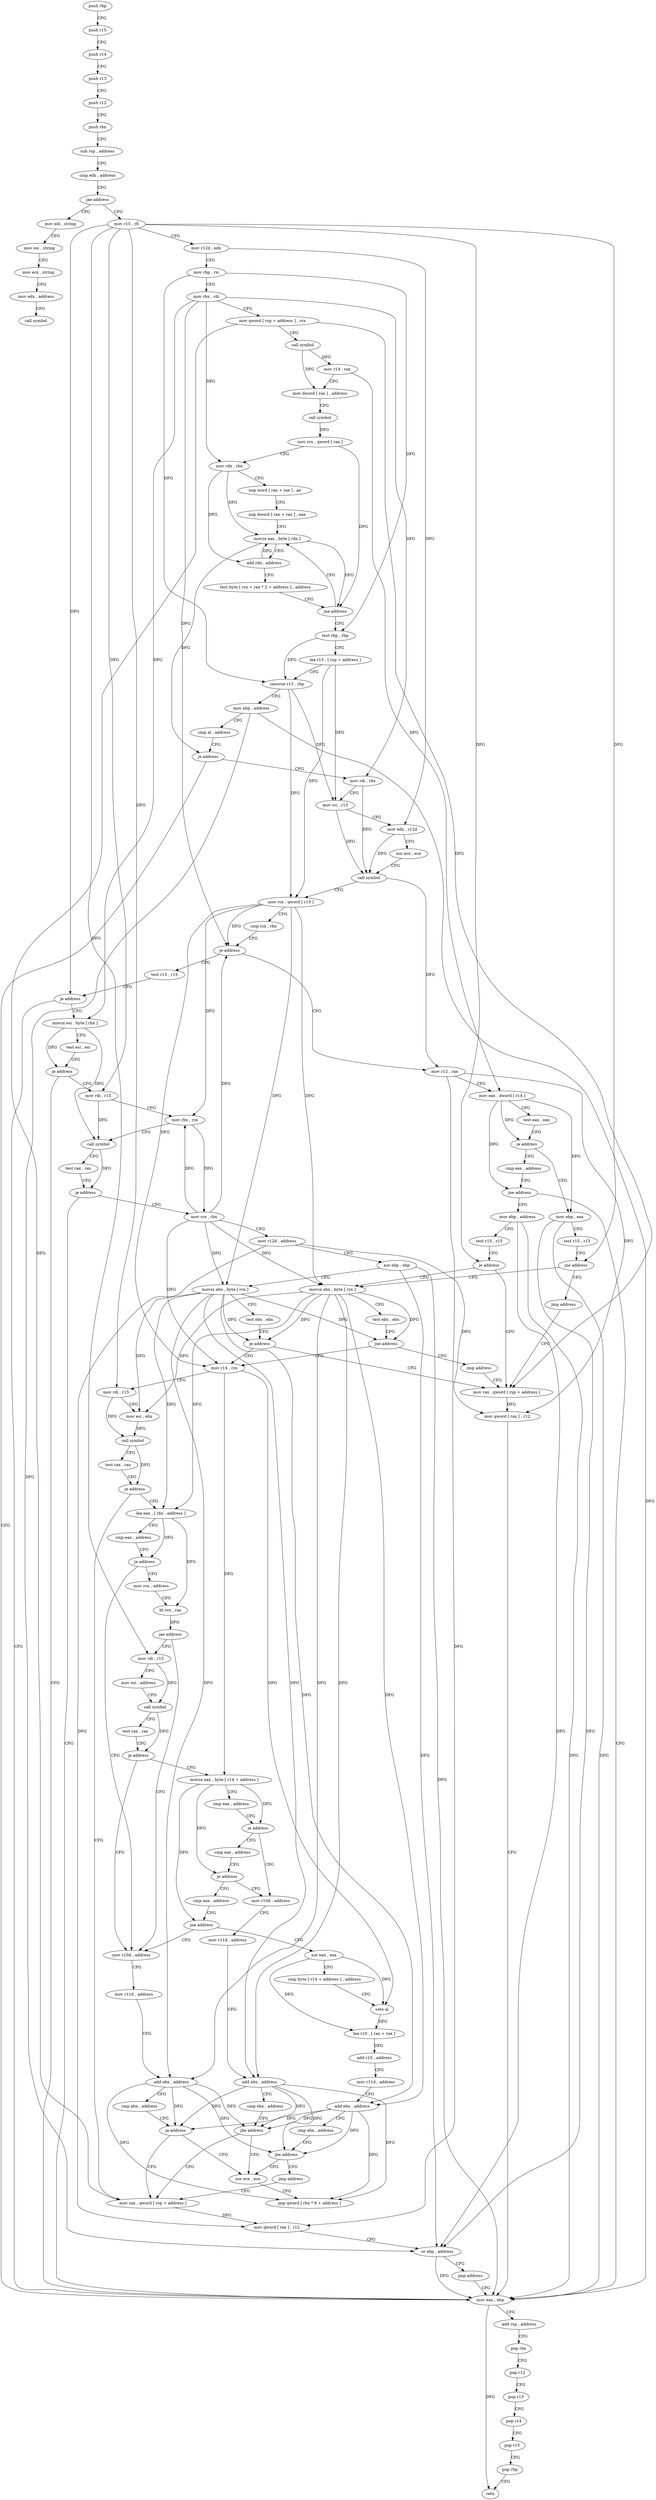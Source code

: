 digraph "func" {
"4411088" [label = "push rbp" ]
"4411089" [label = "push r15" ]
"4411091" [label = "push r14" ]
"4411093" [label = "push r13" ]
"4411095" [label = "push r12" ]
"4411097" [label = "push rbx" ]
"4411098" [label = "sub rsp , address" ]
"4411102" [label = "cmp edx , address" ]
"4411105" [label = "jae address" ]
"4412522" [label = "mov edi , string" ]
"4411111" [label = "mov r15 , r8" ]
"4412527" [label = "mov esi , string" ]
"4412532" [label = "mov ecx , string" ]
"4412537" [label = "mov edx , address" ]
"4412542" [label = "call symbol" ]
"4411114" [label = "mov r12d , edx" ]
"4411117" [label = "mov rbp , rsi" ]
"4411120" [label = "mov rbx , rdi" ]
"4411123" [label = "mov qword [ rsp + address ] , rcx" ]
"4411128" [label = "call symbol" ]
"4411133" [label = "mov r14 , rax" ]
"4411136" [label = "mov dword [ rax ] , address" ]
"4411142" [label = "call symbol" ]
"4411147" [label = "mov rcx , qword [ rax ]" ]
"4411150" [label = "mov rdx , rbx" ]
"4411153" [label = "nop word [ rax + rax ] , ax" ]
"4411163" [label = "nop dword [ rax + rax ] , eax" ]
"4411168" [label = "movzx eax , byte [ rdx ]" ]
"4411171" [label = "add rdx , address" ]
"4411175" [label = "test byte [ rcx + rax * 2 + address ] , address" ]
"4411180" [label = "jne address" ]
"4411182" [label = "test rbp , rbp" ]
"4411185" [label = "lea r13 , [ rsp + address ]" ]
"4411190" [label = "cmovne r13 , rbp" ]
"4411194" [label = "mov ebp , address" ]
"4411199" [label = "cmp al , address" ]
"4411201" [label = "je address" ]
"4412442" [label = "mov eax , ebp" ]
"4411207" [label = "mov rdi , rbx" ]
"4412444" [label = "add rsp , address" ]
"4412448" [label = "pop rbx" ]
"4412449" [label = "pop r12" ]
"4412451" [label = "pop r13" ]
"4412453" [label = "pop r14" ]
"4412455" [label = "pop r15" ]
"4412457" [label = "pop rbp" ]
"4412458" [label = "retn" ]
"4411210" [label = "mov rsi , r13" ]
"4411213" [label = "mov edx , r12d" ]
"4411216" [label = "xor ecx , ecx" ]
"4411218" [label = "call symbol" ]
"4411223" [label = "mov rcx , qword [ r13 ]" ]
"4411227" [label = "cmp rcx , rbx" ]
"4411230" [label = "je address" ]
"4411281" [label = "test r15 , r15" ]
"4411232" [label = "mov r12 , rax" ]
"4411284" [label = "je address" ]
"4411290" [label = "movsx esi , byte [ rbx ]" ]
"4411235" [label = "mov eax , dword [ r14 ]" ]
"4411238" [label = "test eax , eax" ]
"4411240" [label = "je address" ]
"4411472" [label = "mov ebp , eax" ]
"4411246" [label = "cmp eax , address" ]
"4411293" [label = "test esi , esi" ]
"4411295" [label = "je address" ]
"4411301" [label = "mov rdi , r15" ]
"4411474" [label = "test r15 , r15" ]
"4411477" [label = "jne address" ]
"4411269" [label = "movsx ebx , byte [ rcx ]" ]
"4411483" [label = "jmp address" ]
"4411249" [label = "jne address" ]
"4411255" [label = "mov ebp , address" ]
"4411304" [label = "mov rbx , rcx" ]
"4411307" [label = "call symbol" ]
"4411312" [label = "test rax , rax" ]
"4411315" [label = "je address" ]
"4411321" [label = "mov rcx , rbx" ]
"4411272" [label = "test ebx , ebx" ]
"4411274" [label = "jne address" ]
"4411343" [label = "mov r14 , rcx" ]
"4411276" [label = "jmp address" ]
"4412434" [label = "mov rax , qword [ rsp + address ]" ]
"4411260" [label = "test r15 , r15" ]
"4411263" [label = "je address" ]
"4411324" [label = "mov r12d , address" ]
"4411330" [label = "xor ebp , ebp" ]
"4411332" [label = "movsx ebx , byte [ rcx ]" ]
"4411335" [label = "test ebx , ebx" ]
"4411337" [label = "je address" ]
"4411346" [label = "mov rdi , r15" ]
"4411349" [label = "mov esi , ebx" ]
"4411351" [label = "call symbol" ]
"4411356" [label = "test rax , rax" ]
"4411359" [label = "je address" ]
"4411611" [label = "mov rax , qword [ rsp + address ]" ]
"4411365" [label = "lea eax , [ rbx - address ]" ]
"4412439" [label = "mov qword [ rax ] , r12" ]
"4411616" [label = "mov qword [ rax ] , r12" ]
"4411619" [label = "or ebp , address" ]
"4411622" [label = "jmp address" ]
"4411368" [label = "cmp eax , address" ]
"4411371" [label = "ja address" ]
"4411488" [label = "mov r10d , address" ]
"4411373" [label = "mov rcx , address" ]
"4411494" [label = "mov r11d , address" ]
"4411500" [label = "add ebx , address" ]
"4411503" [label = "cmp ebx , address" ]
"4411506" [label = "ja address" ]
"4411508" [label = "xor ecx , ecx" ]
"4411383" [label = "bt rcx , rax" ]
"4411387" [label = "jae address" ]
"4411389" [label = "mov rdi , r15" ]
"4411510" [label = "jmp qword [ rbx * 8 + address ]" ]
"4411392" [label = "mov esi , address" ]
"4411397" [label = "call symbol" ]
"4411402" [label = "test rax , rax" ]
"4411405" [label = "je address" ]
"4411407" [label = "movsx eax , byte [ r14 + address ]" ]
"4411412" [label = "cmp eax , address" ]
"4411415" [label = "je address" ]
"4411591" [label = "mov r10d , address" ]
"4411421" [label = "cmp eax , address" ]
"4411597" [label = "mov r11d , address" ]
"4411603" [label = "add ebx , address" ]
"4411606" [label = "cmp ebx , address" ]
"4411609" [label = "jbe address" ]
"4411424" [label = "je address" ]
"4411430" [label = "cmp eax , address" ]
"4411433" [label = "jne address" ]
"4411435" [label = "xor eax , eax" ]
"4411437" [label = "cmp byte [ r14 + address ] , address" ]
"4411442" [label = "sete al" ]
"4411445" [label = "lea r10 , [ rax + rax ]" ]
"4411449" [label = "add r10 , address" ]
"4411453" [label = "mov r11d , address" ]
"4411459" [label = "add ebx , address" ]
"4411462" [label = "cmp ebx , address" ]
"4411465" [label = "jbe address" ]
"4411467" [label = "jmp address" ]
"4411088" -> "4411089" [ label = "CFG" ]
"4411089" -> "4411091" [ label = "CFG" ]
"4411091" -> "4411093" [ label = "CFG" ]
"4411093" -> "4411095" [ label = "CFG" ]
"4411095" -> "4411097" [ label = "CFG" ]
"4411097" -> "4411098" [ label = "CFG" ]
"4411098" -> "4411102" [ label = "CFG" ]
"4411102" -> "4411105" [ label = "CFG" ]
"4411105" -> "4412522" [ label = "CFG" ]
"4411105" -> "4411111" [ label = "CFG" ]
"4412522" -> "4412527" [ label = "CFG" ]
"4411111" -> "4411114" [ label = "CFG" ]
"4411111" -> "4411284" [ label = "DFG" ]
"4411111" -> "4411477" [ label = "DFG" ]
"4411111" -> "4411301" [ label = "DFG" ]
"4411111" -> "4411263" [ label = "DFG" ]
"4411111" -> "4411346" [ label = "DFG" ]
"4411111" -> "4411389" [ label = "DFG" ]
"4412527" -> "4412532" [ label = "CFG" ]
"4412532" -> "4412537" [ label = "CFG" ]
"4412537" -> "4412542" [ label = "CFG" ]
"4411114" -> "4411117" [ label = "CFG" ]
"4411114" -> "4411213" [ label = "DFG" ]
"4411117" -> "4411120" [ label = "CFG" ]
"4411117" -> "4411182" [ label = "DFG" ]
"4411117" -> "4411190" [ label = "DFG" ]
"4411120" -> "4411123" [ label = "CFG" ]
"4411120" -> "4411150" [ label = "DFG" ]
"4411120" -> "4411207" [ label = "DFG" ]
"4411120" -> "4411230" [ label = "DFG" ]
"4411120" -> "4411290" [ label = "DFG" ]
"4411123" -> "4411128" [ label = "CFG" ]
"4411123" -> "4412434" [ label = "DFG" ]
"4411123" -> "4411611" [ label = "DFG" ]
"4411128" -> "4411133" [ label = "DFG" ]
"4411128" -> "4411136" [ label = "DFG" ]
"4411133" -> "4411136" [ label = "CFG" ]
"4411133" -> "4411235" [ label = "DFG" ]
"4411136" -> "4411142" [ label = "CFG" ]
"4411142" -> "4411147" [ label = "DFG" ]
"4411147" -> "4411150" [ label = "CFG" ]
"4411147" -> "4411180" [ label = "DFG" ]
"4411150" -> "4411153" [ label = "CFG" ]
"4411150" -> "4411168" [ label = "DFG" ]
"4411150" -> "4411171" [ label = "DFG" ]
"4411153" -> "4411163" [ label = "CFG" ]
"4411163" -> "4411168" [ label = "CFG" ]
"4411168" -> "4411171" [ label = "CFG" ]
"4411168" -> "4411180" [ label = "DFG" ]
"4411168" -> "4411201" [ label = "DFG" ]
"4411171" -> "4411175" [ label = "CFG" ]
"4411171" -> "4411168" [ label = "DFG" ]
"4411175" -> "4411180" [ label = "CFG" ]
"4411180" -> "4411168" [ label = "CFG" ]
"4411180" -> "4411182" [ label = "CFG" ]
"4411182" -> "4411185" [ label = "CFG" ]
"4411182" -> "4411190" [ label = "DFG" ]
"4411185" -> "4411190" [ label = "CFG" ]
"4411185" -> "4411210" [ label = "DFG" ]
"4411185" -> "4411223" [ label = "DFG" ]
"4411190" -> "4411194" [ label = "CFG" ]
"4411190" -> "4411210" [ label = "DFG" ]
"4411190" -> "4411223" [ label = "DFG" ]
"4411194" -> "4411199" [ label = "CFG" ]
"4411194" -> "4412442" [ label = "DFG" ]
"4411194" -> "4411619" [ label = "DFG" ]
"4411199" -> "4411201" [ label = "CFG" ]
"4411201" -> "4412442" [ label = "CFG" ]
"4411201" -> "4411207" [ label = "CFG" ]
"4412442" -> "4412444" [ label = "CFG" ]
"4412442" -> "4412458" [ label = "DFG" ]
"4411207" -> "4411210" [ label = "CFG" ]
"4411207" -> "4411218" [ label = "DFG" ]
"4412444" -> "4412448" [ label = "CFG" ]
"4412448" -> "4412449" [ label = "CFG" ]
"4412449" -> "4412451" [ label = "CFG" ]
"4412451" -> "4412453" [ label = "CFG" ]
"4412453" -> "4412455" [ label = "CFG" ]
"4412455" -> "4412457" [ label = "CFG" ]
"4412457" -> "4412458" [ label = "CFG" ]
"4411210" -> "4411213" [ label = "CFG" ]
"4411210" -> "4411218" [ label = "DFG" ]
"4411213" -> "4411216" [ label = "CFG" ]
"4411213" -> "4411218" [ label = "DFG" ]
"4411216" -> "4411218" [ label = "CFG" ]
"4411218" -> "4411223" [ label = "CFG" ]
"4411218" -> "4411232" [ label = "DFG" ]
"4411223" -> "4411227" [ label = "CFG" ]
"4411223" -> "4411230" [ label = "DFG" ]
"4411223" -> "4411304" [ label = "DFG" ]
"4411223" -> "4411269" [ label = "DFG" ]
"4411223" -> "4411332" [ label = "DFG" ]
"4411223" -> "4411343" [ label = "DFG" ]
"4411227" -> "4411230" [ label = "CFG" ]
"4411230" -> "4411281" [ label = "CFG" ]
"4411230" -> "4411232" [ label = "CFG" ]
"4411281" -> "4411284" [ label = "CFG" ]
"4411232" -> "4411235" [ label = "CFG" ]
"4411232" -> "4412439" [ label = "DFG" ]
"4411232" -> "4411616" [ label = "DFG" ]
"4411284" -> "4412442" [ label = "CFG" ]
"4411284" -> "4411290" [ label = "CFG" ]
"4411290" -> "4411293" [ label = "CFG" ]
"4411290" -> "4411295" [ label = "DFG" ]
"4411290" -> "4411307" [ label = "DFG" ]
"4411235" -> "4411238" [ label = "CFG" ]
"4411235" -> "4411240" [ label = "DFG" ]
"4411235" -> "4411472" [ label = "DFG" ]
"4411235" -> "4411249" [ label = "DFG" ]
"4411238" -> "4411240" [ label = "CFG" ]
"4411240" -> "4411472" [ label = "CFG" ]
"4411240" -> "4411246" [ label = "CFG" ]
"4411472" -> "4411474" [ label = "CFG" ]
"4411472" -> "4412442" [ label = "DFG" ]
"4411472" -> "4411619" [ label = "DFG" ]
"4411246" -> "4411249" [ label = "CFG" ]
"4411293" -> "4411295" [ label = "CFG" ]
"4411295" -> "4412442" [ label = "CFG" ]
"4411295" -> "4411301" [ label = "CFG" ]
"4411301" -> "4411304" [ label = "CFG" ]
"4411301" -> "4411307" [ label = "DFG" ]
"4411474" -> "4411477" [ label = "CFG" ]
"4411477" -> "4411269" [ label = "CFG" ]
"4411477" -> "4411483" [ label = "CFG" ]
"4411269" -> "4411272" [ label = "CFG" ]
"4411269" -> "4411274" [ label = "DFG" ]
"4411269" -> "4411337" [ label = "DFG" ]
"4411269" -> "4411349" [ label = "DFG" ]
"4411269" -> "4411365" [ label = "DFG" ]
"4411269" -> "4411500" [ label = "DFG" ]
"4411269" -> "4411603" [ label = "DFG" ]
"4411269" -> "4411459" [ label = "DFG" ]
"4411483" -> "4412434" [ label = "CFG" ]
"4411249" -> "4412442" [ label = "CFG" ]
"4411249" -> "4411255" [ label = "CFG" ]
"4411255" -> "4411260" [ label = "CFG" ]
"4411255" -> "4412442" [ label = "DFG" ]
"4411255" -> "4411619" [ label = "DFG" ]
"4411304" -> "4411307" [ label = "CFG" ]
"4411304" -> "4411321" [ label = "DFG" ]
"4411307" -> "4411312" [ label = "CFG" ]
"4411307" -> "4411315" [ label = "DFG" ]
"4411312" -> "4411315" [ label = "CFG" ]
"4411315" -> "4412442" [ label = "CFG" ]
"4411315" -> "4411321" [ label = "CFG" ]
"4411321" -> "4411324" [ label = "CFG" ]
"4411321" -> "4411304" [ label = "DFG" ]
"4411321" -> "4411269" [ label = "DFG" ]
"4411321" -> "4411230" [ label = "DFG" ]
"4411321" -> "4411332" [ label = "DFG" ]
"4411321" -> "4411343" [ label = "DFG" ]
"4411272" -> "4411274" [ label = "CFG" ]
"4411274" -> "4411343" [ label = "CFG" ]
"4411274" -> "4411276" [ label = "CFG" ]
"4411343" -> "4411346" [ label = "CFG" ]
"4411343" -> "4411407" [ label = "DFG" ]
"4411343" -> "4411442" [ label = "DFG" ]
"4411276" -> "4412434" [ label = "CFG" ]
"4412434" -> "4412439" [ label = "DFG" ]
"4411260" -> "4411263" [ label = "CFG" ]
"4411263" -> "4412434" [ label = "CFG" ]
"4411263" -> "4411269" [ label = "CFG" ]
"4411324" -> "4411330" [ label = "CFG" ]
"4411324" -> "4412439" [ label = "DFG" ]
"4411324" -> "4411616" [ label = "DFG" ]
"4411330" -> "4411332" [ label = "CFG" ]
"4411330" -> "4412442" [ label = "DFG" ]
"4411330" -> "4411619" [ label = "DFG" ]
"4411332" -> "4411335" [ label = "CFG" ]
"4411332" -> "4411274" [ label = "DFG" ]
"4411332" -> "4411337" [ label = "DFG" ]
"4411332" -> "4411349" [ label = "DFG" ]
"4411332" -> "4411365" [ label = "DFG" ]
"4411332" -> "4411500" [ label = "DFG" ]
"4411332" -> "4411603" [ label = "DFG" ]
"4411332" -> "4411459" [ label = "DFG" ]
"4411335" -> "4411337" [ label = "CFG" ]
"4411337" -> "4412434" [ label = "CFG" ]
"4411337" -> "4411343" [ label = "CFG" ]
"4411346" -> "4411349" [ label = "CFG" ]
"4411346" -> "4411351" [ label = "DFG" ]
"4411349" -> "4411351" [ label = "DFG" ]
"4411351" -> "4411356" [ label = "CFG" ]
"4411351" -> "4411359" [ label = "DFG" ]
"4411356" -> "4411359" [ label = "CFG" ]
"4411359" -> "4411611" [ label = "CFG" ]
"4411359" -> "4411365" [ label = "CFG" ]
"4411611" -> "4411616" [ label = "DFG" ]
"4411365" -> "4411368" [ label = "CFG" ]
"4411365" -> "4411371" [ label = "DFG" ]
"4411365" -> "4411383" [ label = "DFG" ]
"4412439" -> "4412442" [ label = "CFG" ]
"4411616" -> "4411619" [ label = "CFG" ]
"4411619" -> "4411622" [ label = "CFG" ]
"4411619" -> "4412442" [ label = "DFG" ]
"4411622" -> "4412442" [ label = "CFG" ]
"4411368" -> "4411371" [ label = "CFG" ]
"4411371" -> "4411488" [ label = "CFG" ]
"4411371" -> "4411373" [ label = "CFG" ]
"4411488" -> "4411494" [ label = "CFG" ]
"4411373" -> "4411383" [ label = "CFG" ]
"4411494" -> "4411500" [ label = "CFG" ]
"4411500" -> "4411503" [ label = "CFG" ]
"4411500" -> "4411506" [ label = "DFG" ]
"4411500" -> "4411510" [ label = "DFG" ]
"4411500" -> "4411609" [ label = "DFG" ]
"4411500" -> "4411465" [ label = "DFG" ]
"4411503" -> "4411506" [ label = "CFG" ]
"4411506" -> "4411611" [ label = "CFG" ]
"4411506" -> "4411508" [ label = "CFG" ]
"4411508" -> "4411510" [ label = "CFG" ]
"4411383" -> "4411387" [ label = "DFG" ]
"4411387" -> "4411488" [ label = "CFG" ]
"4411387" -> "4411389" [ label = "CFG" ]
"4411389" -> "4411392" [ label = "CFG" ]
"4411389" -> "4411397" [ label = "DFG" ]
"4411392" -> "4411397" [ label = "CFG" ]
"4411397" -> "4411402" [ label = "CFG" ]
"4411397" -> "4411405" [ label = "DFG" ]
"4411402" -> "4411405" [ label = "CFG" ]
"4411405" -> "4411488" [ label = "CFG" ]
"4411405" -> "4411407" [ label = "CFG" ]
"4411407" -> "4411412" [ label = "CFG" ]
"4411407" -> "4411415" [ label = "DFG" ]
"4411407" -> "4411424" [ label = "DFG" ]
"4411407" -> "4411433" [ label = "DFG" ]
"4411412" -> "4411415" [ label = "CFG" ]
"4411415" -> "4411591" [ label = "CFG" ]
"4411415" -> "4411421" [ label = "CFG" ]
"4411591" -> "4411597" [ label = "CFG" ]
"4411421" -> "4411424" [ label = "CFG" ]
"4411597" -> "4411603" [ label = "CFG" ]
"4411603" -> "4411606" [ label = "CFG" ]
"4411603" -> "4411506" [ label = "DFG" ]
"4411603" -> "4411510" [ label = "DFG" ]
"4411603" -> "4411609" [ label = "DFG" ]
"4411603" -> "4411465" [ label = "DFG" ]
"4411606" -> "4411609" [ label = "CFG" ]
"4411609" -> "4411508" [ label = "CFG" ]
"4411609" -> "4411611" [ label = "CFG" ]
"4411424" -> "4411591" [ label = "CFG" ]
"4411424" -> "4411430" [ label = "CFG" ]
"4411430" -> "4411433" [ label = "CFG" ]
"4411433" -> "4411488" [ label = "CFG" ]
"4411433" -> "4411435" [ label = "CFG" ]
"4411435" -> "4411437" [ label = "CFG" ]
"4411435" -> "4411442" [ label = "DFG" ]
"4411435" -> "4411445" [ label = "DFG" ]
"4411437" -> "4411442" [ label = "CFG" ]
"4411442" -> "4411445" [ label = "DFG" ]
"4411445" -> "4411449" [ label = "DFG" ]
"4411449" -> "4411453" [ label = "CFG" ]
"4411453" -> "4411459" [ label = "CFG" ]
"4411459" -> "4411462" [ label = "CFG" ]
"4411459" -> "4411506" [ label = "DFG" ]
"4411459" -> "4411510" [ label = "DFG" ]
"4411459" -> "4411609" [ label = "DFG" ]
"4411459" -> "4411465" [ label = "DFG" ]
"4411462" -> "4411465" [ label = "CFG" ]
"4411465" -> "4411508" [ label = "CFG" ]
"4411465" -> "4411467" [ label = "CFG" ]
"4411467" -> "4411611" [ label = "CFG" ]
}
